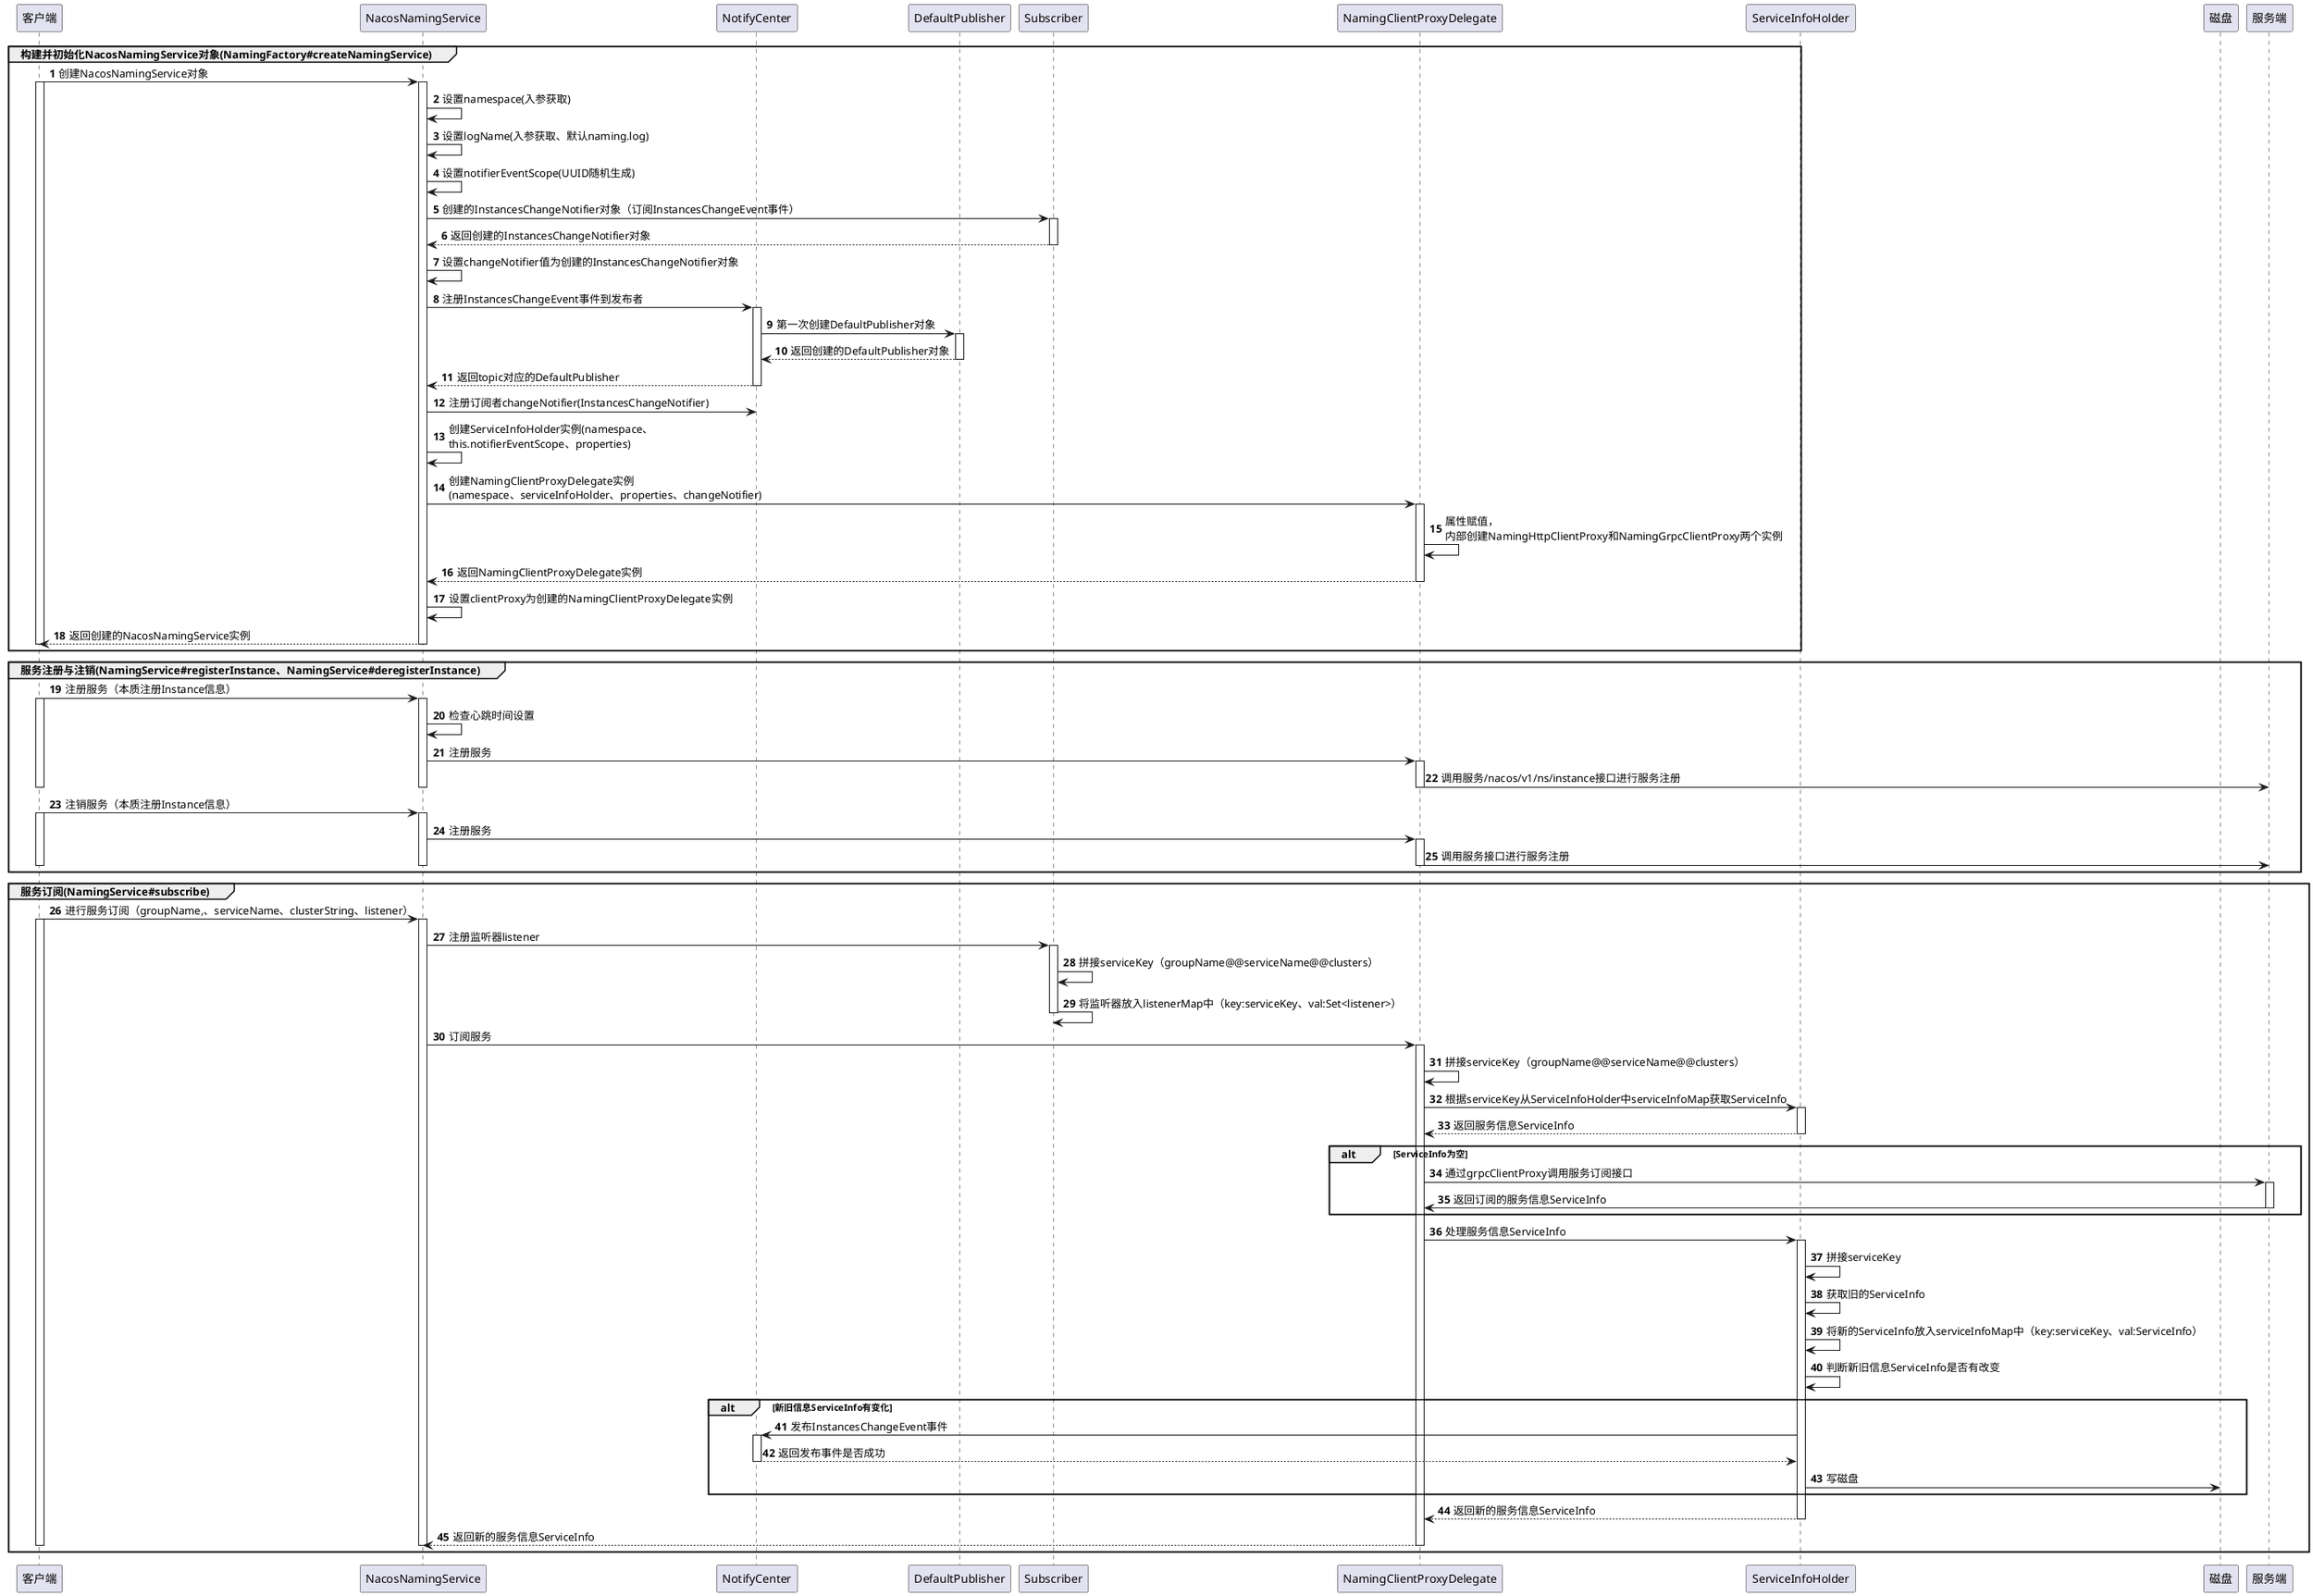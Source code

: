 @startuml
'https://plantuml.com/sequence-diagram

autonumber
participant 客户端 as Client
participant NacosNamingService as NacosNamingService
participant NotifyCenter as NotifyCenter
participant DefaultPublisher as DefaultPublisher
participant Subscriber as Subscriber
participant NamingClientProxyDelegate as NamingClientProxyDelegate
participant ServiceInfoHolder as ServiceInfoHolder
participant 磁盘 as DiskCache
participant 服务端 as Server

group 构建并初始化NacosNamingService对象(NamingFactory#createNamingService)
    Client->NacosNamingService: 创建NacosNamingService对象
    activate Client
    activate NacosNamingService
    NacosNamingService->NacosNamingService: 设置namespace(入参获取)
    NacosNamingService->NacosNamingService: 设置logName(入参获取、默认naming.log)
    NacosNamingService->NacosNamingService: 设置notifierEventScope(UUID随机生成)
    NacosNamingService->Subscriber:创建的InstancesChangeNotifier对象（订阅InstancesChangeEvent事件）
    activate Subscriber
    Subscriber-->NacosNamingService: 返回创建的InstancesChangeNotifier对象
    deactivate Subscriber
    NacosNamingService->NacosNamingService: 设置changeNotifier值为创建的InstancesChangeNotifier对象
    NacosNamingService->NotifyCenter: 注册InstancesChangeEvent事件到发布者
    activate NotifyCenter
    NotifyCenter->DefaultPublisher: 第一次创建DefaultPublisher对象
    activate DefaultPublisher
    DefaultPublisher-->NotifyCenter: 返回创建的DefaultPublisher对象
    deactivate DefaultPublisher
    NotifyCenter-->NacosNamingService: 返回topic对应的DefaultPublisher
    deactivate NotifyCenter
    NacosNamingService->NotifyCenter: 注册订阅者changeNotifier(InstancesChangeNotifier)
    NacosNamingService->NacosNamingService: 创建ServiceInfoHolder实例(namespace、\nthis.notifierEventScope、properties)
    NacosNamingService->NamingClientProxyDelegate: 创建NamingClientProxyDelegate实例\n(namespace、serviceInfoHolder、properties、changeNotifier)
    activate NamingClientProxyDelegate
    NamingClientProxyDelegate->NamingClientProxyDelegate: 属性赋值，\n内部创建NamingHttpClientProxy和NamingGrpcClientProxy两个实例
    NamingClientProxyDelegate-->NacosNamingService: 返回NamingClientProxyDelegate实例
    deactivate NamingClientProxyDelegate
    NacosNamingService->NacosNamingService: 设置clientProxy为创建的NamingClientProxyDelegate实例
    NacosNamingService-->Client: 返回创建的NacosNamingService实例
    deactivate NacosNamingService
    deactivate Client
end

group 服务注册与注销(NamingService#registerInstance、NamingService#deregisterInstance)
    Client->NacosNamingService: 注册服务（本质注册Instance信息）
    activate Client
    activate NacosNamingService
    NacosNamingService->NacosNamingService: 检查心跳时间设置
    NacosNamingService->NamingClientProxyDelegate: 注册服务
    activate NamingClientProxyDelegate
    NamingClientProxyDelegate->Server: 调用服务/nacos/v1/ns/instance接口进行服务注册
    deactivate NamingClientProxyDelegate
    deactivate NacosNamingService
    deactivate Client
    Client->NacosNamingService: 注销服务（本质注册Instance信息）
    activate Client
    activate NacosNamingService
    NacosNamingService->NamingClientProxyDelegate: 注册服务
    activate NamingClientProxyDelegate
    NamingClientProxyDelegate->Server: 调用服务接口进行服务注册
    deactivate NamingClientProxyDelegate
    deactivate NacosNamingService
    deactivate Client
end

group 服务订阅(NamingService#subscribe)
    Client->NacosNamingService: 进行服务订阅（groupName,、serviceName、clusterString、listener）
    activate Client
    activate NacosNamingService
    NacosNamingService->Subscriber: 注册监听器listener
    activate Subscriber
    Subscriber->Subscriber: 拼接serviceKey（groupName@@serviceName@@clusters）
    Subscriber->Subscriber: 将监听器放入listenerMap中（key:serviceKey、val:Set<listener>）
    deactivate Subscriber
    NacosNamingService->NamingClientProxyDelegate: 订阅服务
    activate NamingClientProxyDelegate
    NamingClientProxyDelegate->NamingClientProxyDelegate: 拼接serviceKey（groupName@@serviceName@@clusters）
    NamingClientProxyDelegate->ServiceInfoHolder: 根据serviceKey从ServiceInfoHolder中serviceInfoMap获取ServiceInfo
    activate ServiceInfoHolder
    ServiceInfoHolder-->NamingClientProxyDelegate: 返回服务信息ServiceInfo
    deactivate ServiceInfoHolder
    alt ServiceInfo为空
        NamingClientProxyDelegate->Server: 通过grpcClientProxy调用服务订阅接口
        activate Server
        Server->NamingClientProxyDelegate: 返回订阅的服务信息ServiceInfo
        deactivate Server
    end
    NamingClientProxyDelegate->ServiceInfoHolder: 处理服务信息ServiceInfo
    activate ServiceInfoHolder
    ServiceInfoHolder->ServiceInfoHolder: 拼接serviceKey
    ServiceInfoHolder->ServiceInfoHolder: 获取旧的ServiceInfo
    ServiceInfoHolder->ServiceInfoHolder: 将新的ServiceInfo放入serviceInfoMap中（key:serviceKey、val:ServiceInfo）
    ServiceInfoHolder->ServiceInfoHolder: 判断新旧信息ServiceInfo是否有改变
    alt 新旧信息ServiceInfo有变化
        ServiceInfoHolder->NotifyCenter: 发布InstancesChangeEvent事件
        activate NotifyCenter
        NotifyCenter-->ServiceInfoHolder: 返回发布事件是否成功
        deactivate NotifyCenter
        ServiceInfoHolder->DiskCache: 写磁盘
    end
    ServiceInfoHolder-->NamingClientProxyDelegate: 返回新的服务信息ServiceInfo
    deactivate ServiceInfoHolder
    NamingClientProxyDelegate-->NacosNamingService: 返回新的服务信息ServiceInfo
    deactivate NamingClientProxyDelegate
    deactivate NacosNamingService
    deactivate Client
end
@enduml